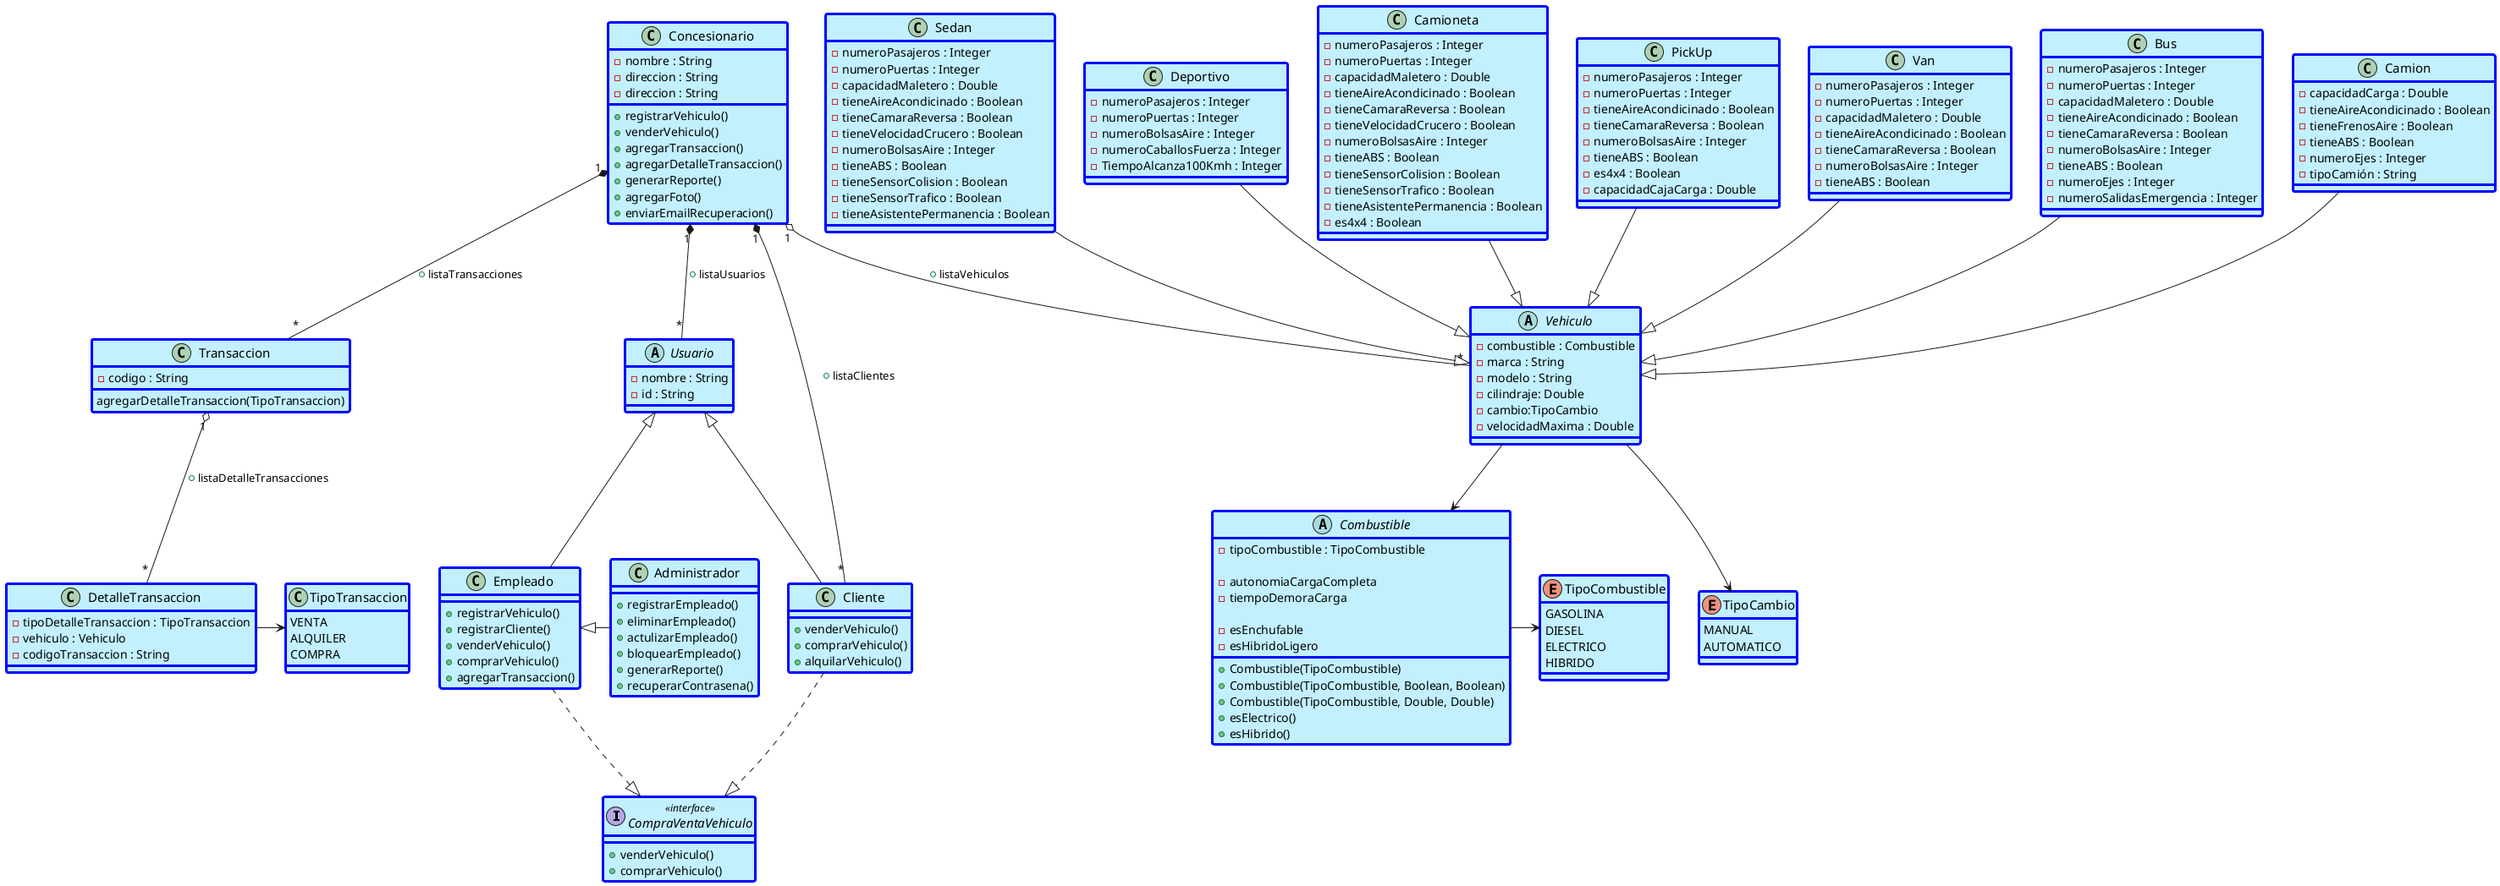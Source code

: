 @startuml Hola

skinparam Class {
    FontSize 15
    BorderColor Blue
    BackgroundColor APPLICATION
    BorderThickness 3
}
interface CompraVentaVehiculo <<interface>> {

    +venderVehiculo()
    +comprarVehiculo()
}
class Concesionario {
    -nombre : String
    -direccion : String
    -direccion : String

    +registrarVehiculo()
    +venderVehiculo()
    +agregarTransaccion()
    +agregarDetalleTransaccion()
    +generarReporte()
    +agregarFoto()
    +enviarEmailRecuperacion()
}

class Transaccion {
    -codigo : String
    agregarDetalleTransaccion(TipoTransaccion)
}
class TipoTransaccion {
    VENTA
    ALQUILER
    COMPRA
}
class DetalleTransaccion {
    - tipoDetalleTransaccion : TipoTransaccion
    - vehiculo : Vehiculo
    -codigoTransaccion : String

}


abstract class Usuario {
    - nombre : String
    - id : String
}

class Cliente {
    +venderVehiculo()
    +comprarVehiculo()
    +alquilarVehiculo()

}

class Empleado {
    + registrarVehiculo()
    + registrarCliente()
    + venderVehiculo()
    + comprarVehiculo()
    + agregarTransaccion()
}

class Administrador {
    + registrarEmpleado()
    + eliminarEmpleado()
    + actulizarEmpleado()
    + bloquearEmpleado()
    + generarReporte()
    + recuperarContrasena()

}

abstract class Combustible {
    -tipoCombustible : TipoCombustible

    'Si ninguno es null, significa que es eléctrico
    'Como el tipo de variable es con mayús, es un objeto
    'por los que puede dar null
    -autonomiaCargaCompleta
    -tiempoDemoraCarga

    'si ninguno es null, significa que es hibrido
    -esEnchufable
    -esHibridoLigero

    +Combustible(TipoCombustible)
    +Combustible(TipoCombustible, Boolean, Boolean)
    +Combustible(TipoCombustible, Double, Double)
    +esElectrico()
    +esHibrido()
}

enum TipoCombustible {
    GASOLINA
    DIESEL
    ELECTRICO
    HIBRIDO
}

abstract class Vehiculo {
    -combustible : Combustible
    -marca : String
    -modelo : String
    -cilindraje: Double
    -cambio:TipoCambio
    -velocidadMaxima : Double
}

enum TipoCambio{
    MANUAL
    AUTOMATICO
}

class Sedan {
    -numeroPasajeros : Integer
    -numeroPuertas : Integer
    -capacidadMaletero : Double
    -tieneAireAcondicinado : Boolean
    -tieneCamaraReversa : Boolean
    -tieneVelocidadCrucero : Boolean
    -numeroBolsasAire : Integer
    -tieneABS : Boolean
    -tieneSensorColision : Boolean
    -tieneSensorTrafico : Boolean
    -tieneAsistentePermanencia : Boolean
}

class Deportivo{
    -numeroPasajeros : Integer
    -numeroPuertas : Integer
    -numeroBolsasAire : Integer
    -numeroCaballosFuerza : Integer
    -TiempoAlcanza100Kmh : Integer
}

class Camioneta{
    -numeroPasajeros : Integer 
    -numeroPuertas : Integer
    -capacidadMaletero : Double 
    -tieneAireAcondicinado : Boolean
    -tieneCamaraReversa : Boolean 
    -tieneVelocidadCrucero : Boolean 
    -numeroBolsasAire : Integer 
    -tieneABS : Boolean 
    -tieneSensorColision : Boolean 
    -tieneSensorTrafico : Boolean
    -tieneAsistentePermanencia : Boolean 
    -es4x4 : Boolean
}

class PickUp{
    -numeroPasajeros : Integer 
    -numeroPuertas : Integer
    -tieneAireAcondicinado : Boolean 
    -tieneCamaraReversa : Boolean 
    -numeroBolsasAire : Integer  
    -tieneABS : Boolean 
    -es4x4 : Boolean
    -capacidadCajaCarga : Double

}

class Van{
    -numeroPasajeros : Integer 
    -numeroPuertas : Integer 
    -capacidadMaletero : Double 
    -tieneAireAcondicinado : Boolean 
    -tieneCamaraReversa : Boolean 
    -numeroBolsasAire : Integer
    -tieneABS : Boolean

}

class Bus{
    -numeroPasajeros : Integer 
    -numeroPuertas : Integer
    -capacidadMaletero : Double
    -tieneAireAcondicinado : Boolean 
    -tieneCamaraReversa : Boolean 
    -numeroBolsasAire : Integer 
    -tieneABS : Boolean 
    -numeroEjes : Integer
    -numeroSalidasEmergencia : Integer
}

class Camion{
    -capacidadCarga : Double
    -tieneAireAcondicinado : Boolean 
    -tieneFrenosAire : Boolean
    -tieneABS : Boolean 
    -numeroEjes : Integer
    -tipoCamión : String

}

Concesionario "1" *-- "*" Usuario : +listaUsuarios
Concesionario "1" *-- "*" Transaccion : +listaTransacciones
Concesionario "1" *-- "*" Cliente : +listaClientes
Concesionario  "1" o-- "*" Vehiculo : +listaVehiculos
Transaccion  "1" o-- "*" DetalleTransaccion : +listaDetalleTransacciones
DetalleTransaccion -> TipoTransaccion
Sedan --|> Vehiculo
Deportivo --|> Vehiculo
Camioneta --|> Vehiculo
PickUp --|> Vehiculo
Van --|> Vehiculo
Bus --|> Vehiculo
Camion --|> Vehiculo
Usuario <|-- Cliente
Usuario <|-- Empleado
Empleado <|- Administrador
Combustible -> TipoCombustible
Vehiculo --> TipoCambio
Vehiculo --> Combustible
Empleado ..|> CompraVentaVehiculo
Cliente ..|> CompraVentaVehiculo
@enduml